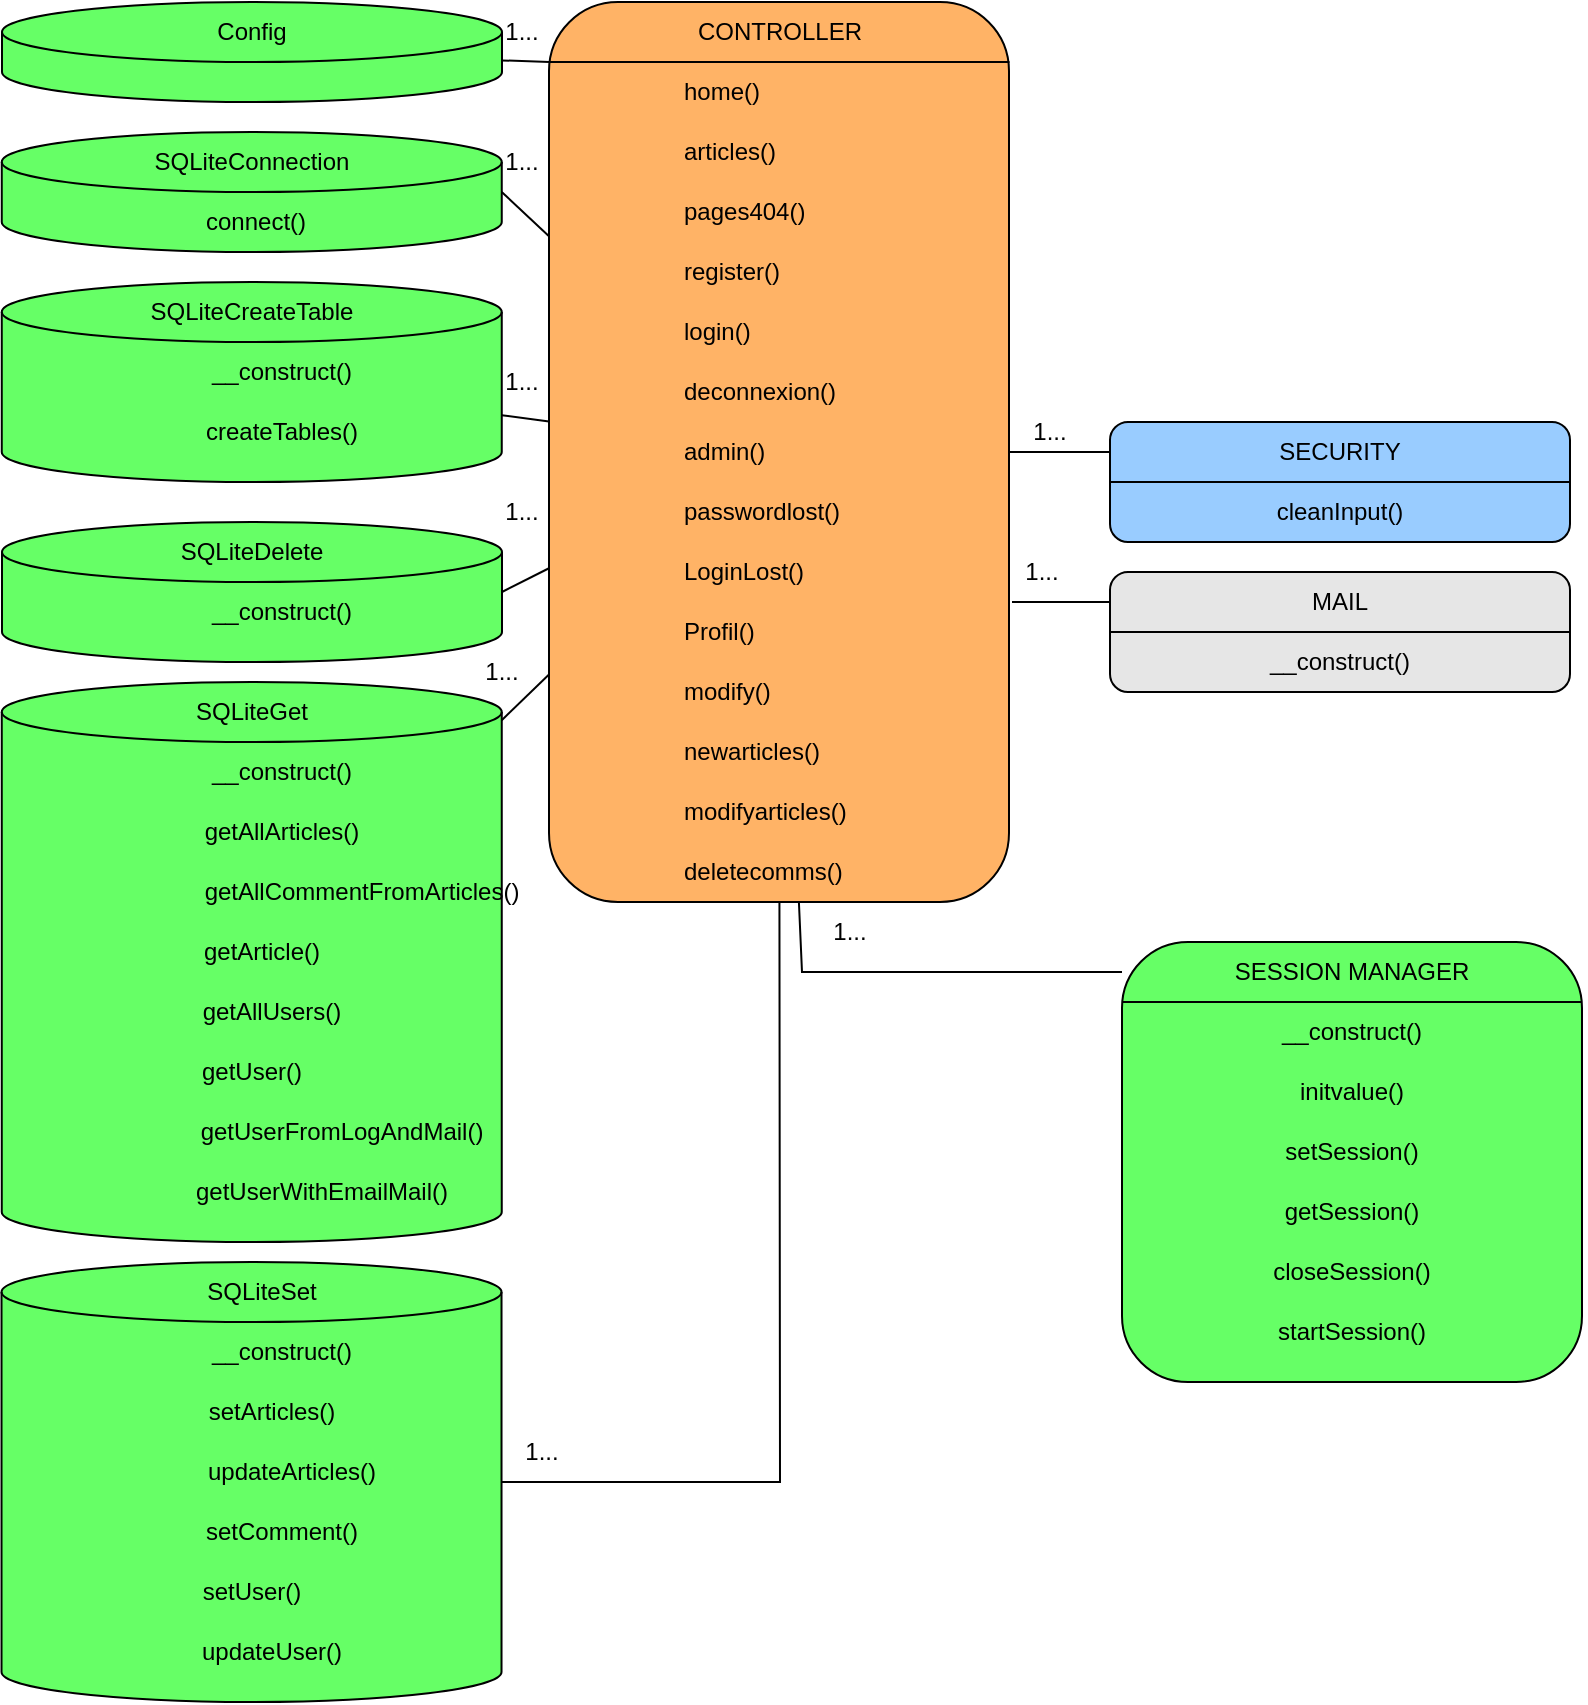 <mxfile version="15.5.5" type="device"><diagram id="C5RBs43oDa-KdzZeNtuy" name="Page-1"><mxGraphModel dx="1422" dy="697" grid="1" gridSize="10" guides="1" tooltips="1" connect="1" arrows="1" fold="1" page="1" pageScale="1" pageWidth="827" pageHeight="1169" math="0" shadow="0"><root><mxCell id="WIyWlLk6GJQsqaUBKTNV-0"/><mxCell id="WIyWlLk6GJQsqaUBKTNV-1" parent="WIyWlLk6GJQsqaUBKTNV-0"/><mxCell id="l7IRuMWx_vw31b9N2eXr-1" value="" style="rounded=1;whiteSpace=wrap;html=1;fontColor=none;fillColor=#FFB366;" vertex="1" parent="WIyWlLk6GJQsqaUBKTNV-1"><mxGeometry x="293.5" y="40" width="230" height="450" as="geometry"/></mxCell><mxCell id="l7IRuMWx_vw31b9N2eXr-2" value="CONTROLLER" style="text;html=1;strokeColor=none;fillColor=none;align=center;verticalAlign=middle;whiteSpace=wrap;rounded=0;fontColor=none;" vertex="1" parent="WIyWlLk6GJQsqaUBKTNV-1"><mxGeometry x="293.75" y="40" width="230" height="30" as="geometry"/></mxCell><mxCell id="l7IRuMWx_vw31b9N2eXr-3" value="" style="endArrow=none;html=1;rounded=0;fontColor=none;entryX=1;entryY=1;entryDx=0;entryDy=0;" edge="1" parent="WIyWlLk6GJQsqaUBKTNV-1" target="l7IRuMWx_vw31b9N2eXr-2"><mxGeometry width="50" height="50" relative="1" as="geometry"><mxPoint x="293.5" y="70" as="sourcePoint"/><mxPoint x="423.5" y="70" as="targetPoint"/></mxGeometry></mxCell><mxCell id="l7IRuMWx_vw31b9N2eXr-4" value="home()" style="text;html=1;strokeColor=none;fillColor=none;align=left;verticalAlign=middle;whiteSpace=wrap;rounded=0;fontColor=none;" vertex="1" parent="WIyWlLk6GJQsqaUBKTNV-1"><mxGeometry x="358.5" y="70" width="50.5" height="30" as="geometry"/></mxCell><mxCell id="l7IRuMWx_vw31b9N2eXr-5" value="articles()" style="text;html=1;strokeColor=none;fillColor=none;align=left;verticalAlign=middle;whiteSpace=wrap;rounded=0;fontColor=none;" vertex="1" parent="WIyWlLk6GJQsqaUBKTNV-1"><mxGeometry x="358.5" y="100" width="60.5" height="30" as="geometry"/></mxCell><mxCell id="l7IRuMWx_vw31b9N2eXr-6" value="pages404()" style="text;html=1;strokeColor=none;fillColor=none;align=left;verticalAlign=middle;whiteSpace=wrap;rounded=0;fontColor=none;" vertex="1" parent="WIyWlLk6GJQsqaUBKTNV-1"><mxGeometry x="358.5" y="130" width="70.5" height="30" as="geometry"/></mxCell><mxCell id="l7IRuMWx_vw31b9N2eXr-7" value="register()" style="text;html=1;strokeColor=none;fillColor=none;align=left;verticalAlign=middle;whiteSpace=wrap;rounded=0;fontColor=none;" vertex="1" parent="WIyWlLk6GJQsqaUBKTNV-1"><mxGeometry x="358.5" y="160" width="60.5" height="30" as="geometry"/></mxCell><mxCell id="l7IRuMWx_vw31b9N2eXr-8" value="login()" style="text;html=1;strokeColor=none;fillColor=none;align=left;verticalAlign=middle;whiteSpace=wrap;rounded=0;fontColor=none;" vertex="1" parent="WIyWlLk6GJQsqaUBKTNV-1"><mxGeometry x="358.5" y="190" width="50.5" height="30" as="geometry"/></mxCell><mxCell id="l7IRuMWx_vw31b9N2eXr-9" value="deconnexion()" style="text;html=1;strokeColor=none;fillColor=none;align=left;verticalAlign=middle;whiteSpace=wrap;rounded=0;fontColor=none;" vertex="1" parent="WIyWlLk6GJQsqaUBKTNV-1"><mxGeometry x="358.5" y="220" width="80.5" height="30" as="geometry"/></mxCell><mxCell id="l7IRuMWx_vw31b9N2eXr-10" value="admin()" style="text;html=1;strokeColor=none;fillColor=none;align=left;verticalAlign=middle;whiteSpace=wrap;rounded=0;fontColor=none;" vertex="1" parent="WIyWlLk6GJQsqaUBKTNV-1"><mxGeometry x="358.5" y="250" width="50.5" height="30" as="geometry"/></mxCell><mxCell id="l7IRuMWx_vw31b9N2eXr-11" value="passwordlost()" style="text;html=1;strokeColor=none;fillColor=none;align=left;verticalAlign=middle;whiteSpace=wrap;rounded=0;fontColor=none;" vertex="1" parent="WIyWlLk6GJQsqaUBKTNV-1"><mxGeometry x="358.5" y="280" width="90.5" height="30" as="geometry"/></mxCell><mxCell id="l7IRuMWx_vw31b9N2eXr-12" value="LoginLost()" style="text;html=1;strokeColor=none;fillColor=none;align=left;verticalAlign=middle;whiteSpace=wrap;rounded=0;fontColor=none;" vertex="1" parent="WIyWlLk6GJQsqaUBKTNV-1"><mxGeometry x="358.5" y="310" width="70.5" height="30" as="geometry"/></mxCell><mxCell id="l7IRuMWx_vw31b9N2eXr-13" value="Profil()" style="text;html=1;strokeColor=none;fillColor=none;align=left;verticalAlign=middle;whiteSpace=wrap;rounded=0;fontColor=none;" vertex="1" parent="WIyWlLk6GJQsqaUBKTNV-1"><mxGeometry x="358.5" y="340" width="40.5" height="30" as="geometry"/></mxCell><mxCell id="l7IRuMWx_vw31b9N2eXr-14" value="modify()" style="text;html=1;strokeColor=none;fillColor=none;align=left;verticalAlign=middle;whiteSpace=wrap;rounded=0;fontColor=none;" vertex="1" parent="WIyWlLk6GJQsqaUBKTNV-1"><mxGeometry x="358.5" y="370" width="50.5" height="30" as="geometry"/></mxCell><mxCell id="l7IRuMWx_vw31b9N2eXr-15" value="newarticles()" style="text;html=1;strokeColor=none;fillColor=none;align=left;verticalAlign=middle;whiteSpace=wrap;rounded=0;fontColor=none;" vertex="1" parent="WIyWlLk6GJQsqaUBKTNV-1"><mxGeometry x="358.5" y="400" width="80.5" height="30" as="geometry"/></mxCell><mxCell id="l7IRuMWx_vw31b9N2eXr-16" value="modifyarticles()" style="text;html=1;strokeColor=none;fillColor=none;align=left;verticalAlign=middle;whiteSpace=wrap;rounded=0;fontColor=none;" vertex="1" parent="WIyWlLk6GJQsqaUBKTNV-1"><mxGeometry x="358.5" y="430" width="90.5" height="30" as="geometry"/></mxCell><mxCell id="l7IRuMWx_vw31b9N2eXr-17" value="deletecomms()" style="text;html=1;strokeColor=none;fillColor=none;align=left;verticalAlign=middle;whiteSpace=wrap;rounded=0;fontColor=none;" vertex="1" parent="WIyWlLk6GJQsqaUBKTNV-1"><mxGeometry x="358.5" y="460" width="100.5" height="30" as="geometry"/></mxCell><mxCell id="l7IRuMWx_vw31b9N2eXr-18" value="" style="rounded=1;whiteSpace=wrap;html=1;fontColor=none;fillColor=#E6E6E6;" vertex="1" parent="WIyWlLk6GJQsqaUBKTNV-1"><mxGeometry x="574" y="325" width="230" height="60" as="geometry"/></mxCell><mxCell id="l7IRuMWx_vw31b9N2eXr-19" value="MAIL" style="text;html=1;strokeColor=none;fillColor=none;align=center;verticalAlign=middle;whiteSpace=wrap;rounded=0;fontColor=none;" vertex="1" parent="WIyWlLk6GJQsqaUBKTNV-1"><mxGeometry x="574" y="325" width="230" height="30" as="geometry"/></mxCell><mxCell id="l7IRuMWx_vw31b9N2eXr-20" value="" style="endArrow=none;html=1;rounded=0;fontColor=none;entryX=1;entryY=1;entryDx=0;entryDy=0;" edge="1" parent="WIyWlLk6GJQsqaUBKTNV-1" target="l7IRuMWx_vw31b9N2eXr-19"><mxGeometry width="50" height="50" relative="1" as="geometry"><mxPoint x="574" y="355" as="sourcePoint"/><mxPoint x="704" y="355" as="targetPoint"/></mxGeometry></mxCell><mxCell id="l7IRuMWx_vw31b9N2eXr-35" value="__construct()" style="text;html=1;strokeColor=none;fillColor=none;align=center;verticalAlign=middle;whiteSpace=wrap;rounded=0;fontColor=none;" vertex="1" parent="WIyWlLk6GJQsqaUBKTNV-1"><mxGeometry x="574" y="355" width="230" height="30" as="geometry"/></mxCell><mxCell id="l7IRuMWx_vw31b9N2eXr-36" value="" style="rounded=1;whiteSpace=wrap;html=1;fontColor=none;fillColor=#99CCFF;" vertex="1" parent="WIyWlLk6GJQsqaUBKTNV-1"><mxGeometry x="574" y="250" width="230" height="60" as="geometry"/></mxCell><mxCell id="l7IRuMWx_vw31b9N2eXr-37" value="SECURITY" style="text;html=1;strokeColor=none;fillColor=none;align=center;verticalAlign=middle;whiteSpace=wrap;rounded=0;fontColor=none;" vertex="1" parent="WIyWlLk6GJQsqaUBKTNV-1"><mxGeometry x="574" y="250" width="230" height="30" as="geometry"/></mxCell><mxCell id="l7IRuMWx_vw31b9N2eXr-38" value="" style="endArrow=none;html=1;rounded=0;fontColor=none;entryX=1;entryY=1;entryDx=0;entryDy=0;" edge="1" parent="WIyWlLk6GJQsqaUBKTNV-1" target="l7IRuMWx_vw31b9N2eXr-37"><mxGeometry width="50" height="50" relative="1" as="geometry"><mxPoint x="574" y="280" as="sourcePoint"/><mxPoint x="704" y="280" as="targetPoint"/></mxGeometry></mxCell><mxCell id="l7IRuMWx_vw31b9N2eXr-39" value="cleanInput()" style="text;html=1;strokeColor=none;fillColor=none;align=center;verticalAlign=middle;whiteSpace=wrap;rounded=0;fontColor=none;" vertex="1" parent="WIyWlLk6GJQsqaUBKTNV-1"><mxGeometry x="574" y="280" width="230" height="30" as="geometry"/></mxCell><mxCell id="l7IRuMWx_vw31b9N2eXr-40" value="" style="rounded=1;whiteSpace=wrap;html=1;fontColor=none;fillColor=#66FF66;" vertex="1" parent="WIyWlLk6GJQsqaUBKTNV-1"><mxGeometry x="580" y="510" width="230" height="220" as="geometry"/></mxCell><mxCell id="l7IRuMWx_vw31b9N2eXr-41" value="SESSION MANAGER" style="text;html=1;strokeColor=none;fillColor=none;align=center;verticalAlign=middle;whiteSpace=wrap;rounded=0;fontColor=none;" vertex="1" parent="WIyWlLk6GJQsqaUBKTNV-1"><mxGeometry x="580" y="510" width="230" height="30" as="geometry"/></mxCell><mxCell id="l7IRuMWx_vw31b9N2eXr-42" value="" style="endArrow=none;html=1;rounded=0;fontColor=none;entryX=1;entryY=1;entryDx=0;entryDy=0;" edge="1" parent="WIyWlLk6GJQsqaUBKTNV-1" target="l7IRuMWx_vw31b9N2eXr-41"><mxGeometry width="50" height="50" relative="1" as="geometry"><mxPoint x="580" y="540" as="sourcePoint"/><mxPoint x="710" y="540" as="targetPoint"/></mxGeometry></mxCell><mxCell id="l7IRuMWx_vw31b9N2eXr-44" value="__construct()" style="text;html=1;strokeColor=none;fillColor=none;align=center;verticalAlign=middle;whiteSpace=wrap;rounded=0;fontColor=none;" vertex="1" parent="WIyWlLk6GJQsqaUBKTNV-1"><mxGeometry x="580" y="540" width="230" height="30" as="geometry"/></mxCell><mxCell id="l7IRuMWx_vw31b9N2eXr-45" value="initvalue()" style="text;html=1;strokeColor=none;fillColor=none;align=center;verticalAlign=middle;whiteSpace=wrap;rounded=0;fontColor=none;" vertex="1" parent="WIyWlLk6GJQsqaUBKTNV-1"><mxGeometry x="580" y="570" width="230" height="30" as="geometry"/></mxCell><mxCell id="l7IRuMWx_vw31b9N2eXr-46" value="setSession()" style="text;html=1;strokeColor=none;fillColor=none;align=center;verticalAlign=middle;whiteSpace=wrap;rounded=0;fontColor=none;" vertex="1" parent="WIyWlLk6GJQsqaUBKTNV-1"><mxGeometry x="580" y="600" width="230" height="30" as="geometry"/></mxCell><mxCell id="l7IRuMWx_vw31b9N2eXr-47" value="getSession()" style="text;html=1;strokeColor=none;fillColor=none;align=center;verticalAlign=middle;whiteSpace=wrap;rounded=0;fontColor=none;" vertex="1" parent="WIyWlLk6GJQsqaUBKTNV-1"><mxGeometry x="580" y="630" width="230" height="30" as="geometry"/></mxCell><mxCell id="l7IRuMWx_vw31b9N2eXr-48" value="closeSession()" style="text;html=1;strokeColor=none;fillColor=none;align=center;verticalAlign=middle;whiteSpace=wrap;rounded=0;fontColor=none;" vertex="1" parent="WIyWlLk6GJQsqaUBKTNV-1"><mxGeometry x="580" y="660" width="230" height="30" as="geometry"/></mxCell><mxCell id="l7IRuMWx_vw31b9N2eXr-49" value="startSession()" style="text;html=1;strokeColor=none;fillColor=none;align=center;verticalAlign=middle;whiteSpace=wrap;rounded=0;fontColor=none;" vertex="1" parent="WIyWlLk6GJQsqaUBKTNV-1"><mxGeometry x="580" y="690" width="230" height="30" as="geometry"/></mxCell><mxCell id="l7IRuMWx_vw31b9N2eXr-56" value="1..." style="text;html=1;strokeColor=none;fillColor=none;align=center;verticalAlign=middle;whiteSpace=wrap;rounded=0;fontColor=none;" vertex="1" parent="WIyWlLk6GJQsqaUBKTNV-1"><mxGeometry x="514" y="240" width="60" height="30" as="geometry"/></mxCell><mxCell id="l7IRuMWx_vw31b9N2eXr-57" value="1..." style="text;html=1;strokeColor=none;fillColor=none;align=center;verticalAlign=middle;whiteSpace=wrap;rounded=0;fontColor=none;" vertex="1" parent="WIyWlLk6GJQsqaUBKTNV-1"><mxGeometry x="510" y="310" width="60" height="30" as="geometry"/></mxCell><mxCell id="l7IRuMWx_vw31b9N2eXr-58" value="1..." style="text;html=1;strokeColor=none;fillColor=none;align=center;verticalAlign=middle;whiteSpace=wrap;rounded=0;fontColor=none;" vertex="1" parent="WIyWlLk6GJQsqaUBKTNV-1"><mxGeometry x="414" y="490" width="60" height="30" as="geometry"/></mxCell><mxCell id="l7IRuMWx_vw31b9N2eXr-59" value="" style="endArrow=none;html=1;rounded=0;fontColor=none;" edge="1" parent="WIyWlLk6GJQsqaUBKTNV-1" source="l7IRuMWx_vw31b9N2eXr-1" target="l7IRuMWx_vw31b9N2eXr-37"><mxGeometry width="50" height="50" relative="1" as="geometry"><mxPoint x="624" y="430" as="sourcePoint"/><mxPoint x="674" y="380" as="targetPoint"/></mxGeometry></mxCell><mxCell id="l7IRuMWx_vw31b9N2eXr-60" value="" style="endArrow=none;html=1;rounded=0;fontColor=none;entryX=0.25;entryY=1;entryDx=0;entryDy=0;exitX=0;exitY=0.5;exitDx=0;exitDy=0;" edge="1" parent="WIyWlLk6GJQsqaUBKTNV-1" source="l7IRuMWx_vw31b9N2eXr-19" target="l7IRuMWx_vw31b9N2eXr-57"><mxGeometry width="50" height="50" relative="1" as="geometry"><mxPoint x="570" y="340" as="sourcePoint"/><mxPoint x="540" y="340" as="targetPoint"/></mxGeometry></mxCell><mxCell id="l7IRuMWx_vw31b9N2eXr-61" value="" style="endArrow=none;html=1;rounded=0;fontColor=none;" edge="1" parent="WIyWlLk6GJQsqaUBKTNV-1" source="l7IRuMWx_vw31b9N2eXr-1" target="l7IRuMWx_vw31b9N2eXr-41"><mxGeometry width="50" height="50" relative="1" as="geometry"><mxPoint x="544" y="520" as="sourcePoint"/><mxPoint x="594.5" y="520" as="targetPoint"/><Array as="points"><mxPoint x="420" y="525"/></Array></mxGeometry></mxCell><mxCell id="l7IRuMWx_vw31b9N2eXr-62" value="" style="shape=cylinder3;whiteSpace=wrap;html=1;boundedLbl=1;backgroundOutline=1;size=15;fontColor=none;fillColor=#66FF66;align=left;" vertex="1" parent="WIyWlLk6GJQsqaUBKTNV-1"><mxGeometry x="20" y="40" width="250" height="50" as="geometry"/></mxCell><mxCell id="l7IRuMWx_vw31b9N2eXr-64" value="" style="shape=cylinder3;whiteSpace=wrap;html=1;boundedLbl=1;backgroundOutline=1;size=15;fontColor=none;fillColor=#66FF66;align=left;" vertex="1" parent="WIyWlLk6GJQsqaUBKTNV-1"><mxGeometry x="19.88" y="105" width="250" height="60" as="geometry"/></mxCell><mxCell id="l7IRuMWx_vw31b9N2eXr-65" value="" style="shape=cylinder3;whiteSpace=wrap;html=1;boundedLbl=1;backgroundOutline=1;size=15;fontColor=none;fillColor=#66FF66;align=left;" vertex="1" parent="WIyWlLk6GJQsqaUBKTNV-1"><mxGeometry x="19.88" y="180" width="250" height="100" as="geometry"/></mxCell><mxCell id="l7IRuMWx_vw31b9N2eXr-66" value="" style="shape=cylinder3;whiteSpace=wrap;html=1;boundedLbl=1;backgroundOutline=1;size=15;fontColor=none;fillColor=#66FF66;align=left;" vertex="1" parent="WIyWlLk6GJQsqaUBKTNV-1"><mxGeometry x="20" y="300" width="250" height="70" as="geometry"/></mxCell><mxCell id="l7IRuMWx_vw31b9N2eXr-67" value="" style="shape=cylinder3;whiteSpace=wrap;html=1;boundedLbl=1;backgroundOutline=1;size=15;fontColor=none;fillColor=#66FF66;align=left;" vertex="1" parent="WIyWlLk6GJQsqaUBKTNV-1"><mxGeometry x="19.88" y="380" width="250" height="280" as="geometry"/></mxCell><mxCell id="l7IRuMWx_vw31b9N2eXr-68" value="" style="shape=cylinder3;whiteSpace=wrap;html=1;boundedLbl=1;backgroundOutline=1;size=15;fontColor=none;fillColor=#66FF66;align=left;" vertex="1" parent="WIyWlLk6GJQsqaUBKTNV-1"><mxGeometry x="19.76" y="670" width="250" height="220" as="geometry"/></mxCell><mxCell id="l7IRuMWx_vw31b9N2eXr-69" value="Config" style="text;html=1;strokeColor=none;fillColor=none;align=center;verticalAlign=middle;whiteSpace=wrap;rounded=0;fontColor=none;" vertex="1" parent="WIyWlLk6GJQsqaUBKTNV-1"><mxGeometry x="30" y="40" width="230" height="30" as="geometry"/></mxCell><mxCell id="l7IRuMWx_vw31b9N2eXr-70" value="SQLiteConnection" style="text;html=1;strokeColor=none;fillColor=none;align=center;verticalAlign=middle;whiteSpace=wrap;rounded=0;fontColor=none;" vertex="1" parent="WIyWlLk6GJQsqaUBKTNV-1"><mxGeometry x="29.88" y="105" width="230" height="30" as="geometry"/></mxCell><mxCell id="l7IRuMWx_vw31b9N2eXr-71" value="SQLiteCreateTable" style="text;html=1;strokeColor=none;fillColor=none;align=center;verticalAlign=middle;whiteSpace=wrap;rounded=0;fontColor=none;" vertex="1" parent="WIyWlLk6GJQsqaUBKTNV-1"><mxGeometry x="29.88" y="180" width="230" height="30" as="geometry"/></mxCell><mxCell id="l7IRuMWx_vw31b9N2eXr-72" value="SQLiteDelete" style="text;html=1;strokeColor=none;fillColor=none;align=center;verticalAlign=middle;whiteSpace=wrap;rounded=0;fontColor=none;" vertex="1" parent="WIyWlLk6GJQsqaUBKTNV-1"><mxGeometry x="30" y="300" width="230" height="30" as="geometry"/></mxCell><mxCell id="l7IRuMWx_vw31b9N2eXr-73" value="SQLiteGet" style="text;html=1;strokeColor=none;fillColor=none;align=center;verticalAlign=middle;whiteSpace=wrap;rounded=0;fontColor=none;" vertex="1" parent="WIyWlLk6GJQsqaUBKTNV-1"><mxGeometry x="29.88" y="380" width="230" height="30" as="geometry"/></mxCell><mxCell id="l7IRuMWx_vw31b9N2eXr-74" value="SQLiteSet" style="text;html=1;strokeColor=none;fillColor=none;align=center;verticalAlign=middle;whiteSpace=wrap;rounded=0;fontColor=none;" vertex="1" parent="WIyWlLk6GJQsqaUBKTNV-1"><mxGeometry x="34.76" y="670" width="230" height="30" as="geometry"/></mxCell><mxCell id="l7IRuMWx_vw31b9N2eXr-75" value="connect()" style="text;html=1;strokeColor=none;fillColor=none;align=left;verticalAlign=middle;whiteSpace=wrap;rounded=0;fontColor=none;" vertex="1" parent="WIyWlLk6GJQsqaUBKTNV-1"><mxGeometry x="119.63" y="135" width="50.5" height="30" as="geometry"/></mxCell><mxCell id="l7IRuMWx_vw31b9N2eXr-76" value="__construct()" style="text;html=1;strokeColor=none;fillColor=none;align=center;verticalAlign=middle;whiteSpace=wrap;rounded=0;fontColor=none;" vertex="1" parent="WIyWlLk6GJQsqaUBKTNV-1"><mxGeometry x="119.63" y="210" width="80" height="30" as="geometry"/></mxCell><mxCell id="l7IRuMWx_vw31b9N2eXr-77" value="createTables()" style="text;html=1;strokeColor=none;fillColor=none;align=center;verticalAlign=middle;whiteSpace=wrap;rounded=0;fontColor=none;" vertex="1" parent="WIyWlLk6GJQsqaUBKTNV-1"><mxGeometry x="119.63" y="240" width="80" height="30" as="geometry"/></mxCell><mxCell id="l7IRuMWx_vw31b9N2eXr-78" value="__construct()" style="text;html=1;strokeColor=none;fillColor=none;align=center;verticalAlign=middle;whiteSpace=wrap;rounded=0;fontColor=none;" vertex="1" parent="WIyWlLk6GJQsqaUBKTNV-1"><mxGeometry x="119.75" y="330" width="80" height="30" as="geometry"/></mxCell><mxCell id="l7IRuMWx_vw31b9N2eXr-79" value="__construct()" style="text;html=1;strokeColor=none;fillColor=none;align=center;verticalAlign=middle;whiteSpace=wrap;rounded=0;fontColor=none;" vertex="1" parent="WIyWlLk6GJQsqaUBKTNV-1"><mxGeometry x="119.63" y="410" width="80" height="30" as="geometry"/></mxCell><mxCell id="l7IRuMWx_vw31b9N2eXr-80" value="getAllArticles()" style="text;html=1;strokeColor=none;fillColor=none;align=center;verticalAlign=middle;whiteSpace=wrap;rounded=0;fontColor=none;" vertex="1" parent="WIyWlLk6GJQsqaUBKTNV-1"><mxGeometry x="119.63" y="440" width="80" height="30" as="geometry"/></mxCell><mxCell id="l7IRuMWx_vw31b9N2eXr-81" value="getAllCommentFromArticles()" style="text;html=1;strokeColor=none;fillColor=none;align=center;verticalAlign=middle;whiteSpace=wrap;rounded=0;fontColor=none;" vertex="1" parent="WIyWlLk6GJQsqaUBKTNV-1"><mxGeometry x="139.88" y="470" width="120" height="30" as="geometry"/></mxCell><mxCell id="l7IRuMWx_vw31b9N2eXr-82" value="getArticle()" style="text;html=1;strokeColor=none;fillColor=none;align=center;verticalAlign=middle;whiteSpace=wrap;rounded=0;fontColor=none;" vertex="1" parent="WIyWlLk6GJQsqaUBKTNV-1"><mxGeometry x="119.63" y="500" width="60.25" height="30" as="geometry"/></mxCell><mxCell id="l7IRuMWx_vw31b9N2eXr-83" value="getAllUsers()" style="text;html=1;strokeColor=none;fillColor=none;align=center;verticalAlign=middle;whiteSpace=wrap;rounded=0;fontColor=none;" vertex="1" parent="WIyWlLk6GJQsqaUBKTNV-1"><mxGeometry x="119.63" y="530" width="70.25" height="30" as="geometry"/></mxCell><mxCell id="l7IRuMWx_vw31b9N2eXr-84" value="getUser()" style="text;html=1;strokeColor=none;fillColor=none;align=center;verticalAlign=middle;whiteSpace=wrap;rounded=0;fontColor=none;" vertex="1" parent="WIyWlLk6GJQsqaUBKTNV-1"><mxGeometry x="119.63" y="560" width="50.25" height="30" as="geometry"/></mxCell><mxCell id="l7IRuMWx_vw31b9N2eXr-85" value="getUserFromLogAndMail()" style="text;html=1;strokeColor=none;fillColor=none;align=center;verticalAlign=middle;whiteSpace=wrap;rounded=0;fontColor=none;" vertex="1" parent="WIyWlLk6GJQsqaUBKTNV-1"><mxGeometry x="119.88" y="590" width="140" height="30" as="geometry"/></mxCell><mxCell id="l7IRuMWx_vw31b9N2eXr-86" value="getUserWithEmailMail()" style="text;html=1;strokeColor=none;fillColor=none;align=center;verticalAlign=middle;whiteSpace=wrap;rounded=0;fontColor=none;" vertex="1" parent="WIyWlLk6GJQsqaUBKTNV-1"><mxGeometry x="119.88" y="620" width="120" height="30" as="geometry"/></mxCell><mxCell id="l7IRuMWx_vw31b9N2eXr-87" value="__construct()" style="text;html=1;strokeColor=none;fillColor=none;align=center;verticalAlign=middle;whiteSpace=wrap;rounded=0;fontColor=none;" vertex="1" parent="WIyWlLk6GJQsqaUBKTNV-1"><mxGeometry x="119.88" y="700" width="80" height="30" as="geometry"/></mxCell><mxCell id="l7IRuMWx_vw31b9N2eXr-88" value="setArticles()" style="text;html=1;strokeColor=none;fillColor=none;align=center;verticalAlign=middle;whiteSpace=wrap;rounded=0;fontColor=none;" vertex="1" parent="WIyWlLk6GJQsqaUBKTNV-1"><mxGeometry x="124.63" y="730" width="60.25" height="30" as="geometry"/></mxCell><mxCell id="l7IRuMWx_vw31b9N2eXr-89" value="updateArticles()" style="text;html=1;strokeColor=none;fillColor=none;align=center;verticalAlign=middle;whiteSpace=wrap;rounded=0;fontColor=none;" vertex="1" parent="WIyWlLk6GJQsqaUBKTNV-1"><mxGeometry x="119.88" y="760" width="90.12" height="30" as="geometry"/></mxCell><mxCell id="l7IRuMWx_vw31b9N2eXr-90" value="setComment()" style="text;html=1;strokeColor=none;fillColor=none;align=center;verticalAlign=middle;whiteSpace=wrap;rounded=0;fontColor=none;" vertex="1" parent="WIyWlLk6GJQsqaUBKTNV-1"><mxGeometry x="119.88" y="790" width="80.37" height="30" as="geometry"/></mxCell><mxCell id="l7IRuMWx_vw31b9N2eXr-91" value="setUser()" style="text;html=1;strokeColor=none;fillColor=none;align=center;verticalAlign=middle;whiteSpace=wrap;rounded=0;fontColor=none;" vertex="1" parent="WIyWlLk6GJQsqaUBKTNV-1"><mxGeometry x="119.88" y="820" width="50.12" height="30" as="geometry"/></mxCell><mxCell id="l7IRuMWx_vw31b9N2eXr-92" value="updateUser()" style="text;html=1;strokeColor=none;fillColor=none;align=center;verticalAlign=middle;whiteSpace=wrap;rounded=0;fontColor=none;" vertex="1" parent="WIyWlLk6GJQsqaUBKTNV-1"><mxGeometry x="119.63" y="850" width="70.37" height="30" as="geometry"/></mxCell><mxCell id="l7IRuMWx_vw31b9N2eXr-93" value="" style="endArrow=none;html=1;rounded=0;fontColor=none;entryX=0;entryY=1;entryDx=0;entryDy=0;" edge="1" parent="WIyWlLk6GJQsqaUBKTNV-1" source="l7IRuMWx_vw31b9N2eXr-62" target="l7IRuMWx_vw31b9N2eXr-2"><mxGeometry width="50" height="50" relative="1" as="geometry"><mxPoint x="270" y="110" as="sourcePoint"/><mxPoint x="320" y="60" as="targetPoint"/></mxGeometry></mxCell><mxCell id="l7IRuMWx_vw31b9N2eXr-94" value="" style="endArrow=none;html=1;rounded=0;fontColor=none;exitX=1;exitY=0.5;exitDx=0;exitDy=0;exitPerimeter=0;" edge="1" parent="WIyWlLk6GJQsqaUBKTNV-1" source="l7IRuMWx_vw31b9N2eXr-64" target="l7IRuMWx_vw31b9N2eXr-1"><mxGeometry width="50" height="50" relative="1" as="geometry"><mxPoint x="270" y="140" as="sourcePoint"/><mxPoint x="320" y="90" as="targetPoint"/></mxGeometry></mxCell><mxCell id="l7IRuMWx_vw31b9N2eXr-95" value="" style="endArrow=none;html=1;rounded=0;fontColor=none;" edge="1" parent="WIyWlLk6GJQsqaUBKTNV-1" source="l7IRuMWx_vw31b9N2eXr-65" target="l7IRuMWx_vw31b9N2eXr-1"><mxGeometry width="50" height="50" relative="1" as="geometry"><mxPoint x="680" y="160" as="sourcePoint"/><mxPoint x="730" y="110" as="targetPoint"/></mxGeometry></mxCell><mxCell id="l7IRuMWx_vw31b9N2eXr-96" value="" style="endArrow=none;html=1;rounded=0;fontColor=none;exitX=1;exitY=0.5;exitDx=0;exitDy=0;exitPerimeter=0;" edge="1" parent="WIyWlLk6GJQsqaUBKTNV-1" source="l7IRuMWx_vw31b9N2eXr-66" target="l7IRuMWx_vw31b9N2eXr-1"><mxGeometry width="50" height="50" relative="1" as="geometry"><mxPoint x="630" y="170" as="sourcePoint"/><mxPoint x="680" y="120" as="targetPoint"/></mxGeometry></mxCell><mxCell id="l7IRuMWx_vw31b9N2eXr-97" value="" style="endArrow=none;html=1;rounded=0;fontColor=none;" edge="1" parent="WIyWlLk6GJQsqaUBKTNV-1" source="l7IRuMWx_vw31b9N2eXr-67" target="l7IRuMWx_vw31b9N2eXr-1"><mxGeometry width="50" height="50" relative="1" as="geometry"><mxPoint x="420" y="680" as="sourcePoint"/><mxPoint x="470" y="630" as="targetPoint"/></mxGeometry></mxCell><mxCell id="l7IRuMWx_vw31b9N2eXr-98" value="" style="endArrow=none;html=1;rounded=0;fontColor=none;" edge="1" parent="WIyWlLk6GJQsqaUBKTNV-1" source="l7IRuMWx_vw31b9N2eXr-68" target="l7IRuMWx_vw31b9N2eXr-1"><mxGeometry width="50" height="50" relative="1" as="geometry"><mxPoint x="330" y="700" as="sourcePoint"/><mxPoint x="380" y="650" as="targetPoint"/><Array as="points"><mxPoint x="409" y="780"/></Array></mxGeometry></mxCell><mxCell id="l7IRuMWx_vw31b9N2eXr-100" value="1..." style="text;html=1;strokeColor=none;fillColor=none;align=center;verticalAlign=middle;whiteSpace=wrap;rounded=0;fontColor=none;" vertex="1" parent="WIyWlLk6GJQsqaUBKTNV-1"><mxGeometry x="260" y="750" width="60" height="30" as="geometry"/></mxCell><mxCell id="l7IRuMWx_vw31b9N2eXr-101" value="1..." style="text;html=1;strokeColor=none;fillColor=none;align=center;verticalAlign=middle;whiteSpace=wrap;rounded=0;fontColor=none;" vertex="1" parent="WIyWlLk6GJQsqaUBKTNV-1"><mxGeometry x="239.88" y="360" width="60" height="30" as="geometry"/></mxCell><mxCell id="l7IRuMWx_vw31b9N2eXr-102" value="1..." style="text;html=1;strokeColor=none;fillColor=none;align=center;verticalAlign=middle;whiteSpace=wrap;rounded=0;fontColor=none;" vertex="1" parent="WIyWlLk6GJQsqaUBKTNV-1"><mxGeometry x="249.88" y="280" width="60" height="30" as="geometry"/></mxCell><mxCell id="l7IRuMWx_vw31b9N2eXr-103" value="1..." style="text;html=1;strokeColor=none;fillColor=none;align=center;verticalAlign=middle;whiteSpace=wrap;rounded=0;fontColor=none;" vertex="1" parent="WIyWlLk6GJQsqaUBKTNV-1"><mxGeometry x="249.88" y="215" width="60" height="30" as="geometry"/></mxCell><mxCell id="l7IRuMWx_vw31b9N2eXr-104" value="1..." style="text;html=1;strokeColor=none;fillColor=none;align=center;verticalAlign=middle;whiteSpace=wrap;rounded=0;fontColor=none;" vertex="1" parent="WIyWlLk6GJQsqaUBKTNV-1"><mxGeometry x="249.88" y="105" width="60" height="30" as="geometry"/></mxCell><mxCell id="l7IRuMWx_vw31b9N2eXr-105" value="1..." style="text;html=1;strokeColor=none;fillColor=none;align=center;verticalAlign=middle;whiteSpace=wrap;rounded=0;fontColor=none;" vertex="1" parent="WIyWlLk6GJQsqaUBKTNV-1"><mxGeometry x="249.88" y="40" width="60" height="30" as="geometry"/></mxCell></root></mxGraphModel></diagram></mxfile>